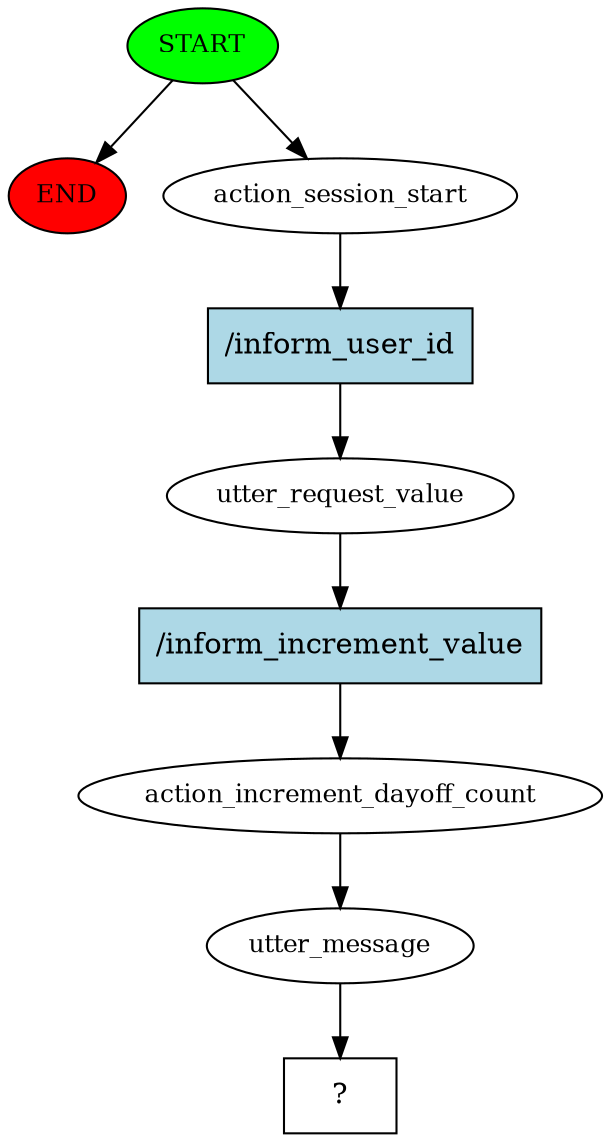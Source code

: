 digraph  {
0 [class="start active", fillcolor=green, fontsize=12, label=START, style=filled];
"-1" [class=end, fillcolor=red, fontsize=12, label=END, style=filled];
1 [class=active, fontsize=12, label=action_session_start];
2 [class=active, fontsize=12, label=utter_request_value];
3 [class=active, fontsize=12, label=action_increment_dayoff_count];
4 [class=active, fontsize=12, label=utter_message];
5 [class="intent dashed active", label="  ?  ", shape=rect];
6 [class="intent active", fillcolor=lightblue, label="/inform_user_id", shape=rect, style=filled];
7 [class="intent active", fillcolor=lightblue, label="/inform_increment_value", shape=rect, style=filled];
0 -> "-1"  [class="", key=NONE, label=""];
0 -> 1  [class=active, key=NONE, label=""];
1 -> 6  [class=active, key=0];
2 -> 7  [class=active, key=0];
3 -> 4  [class=active, key=NONE, label=""];
4 -> 5  [class=active, key=NONE, label=""];
6 -> 2  [class=active, key=0];
7 -> 3  [class=active, key=0];
}
